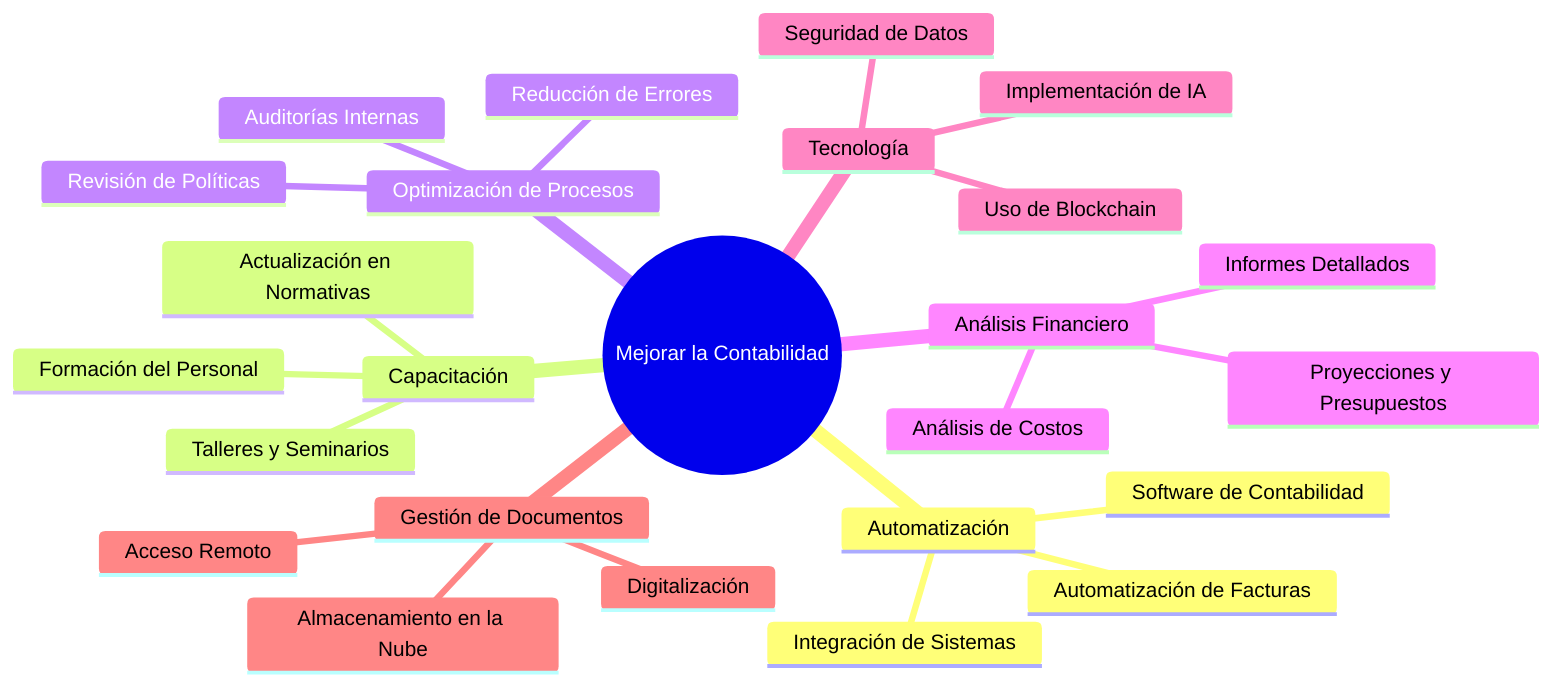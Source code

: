 mindmap
  root((Mejorar la Contabilidad))
    Automatización
      Software de Contabilidad
      Integración de Sistemas
      Automatización de Facturas
    Capacitación
      Formación del Personal
      Actualización en Normativas
      Talleres y Seminarios
    Optimización de Procesos
      Auditorías Internas
      Revisión de Políticas
      Reducción de Errores
    Análisis Financiero
      Informes Detallados
      Análisis de Costos
      Proyecciones y Presupuestos
    Tecnología
      Implementación de IA
      Uso de Blockchain
      Seguridad de Datos
    Gestión de Documentos
      Digitalización
      Almacenamiento en la Nube
      Acceso Remoto
